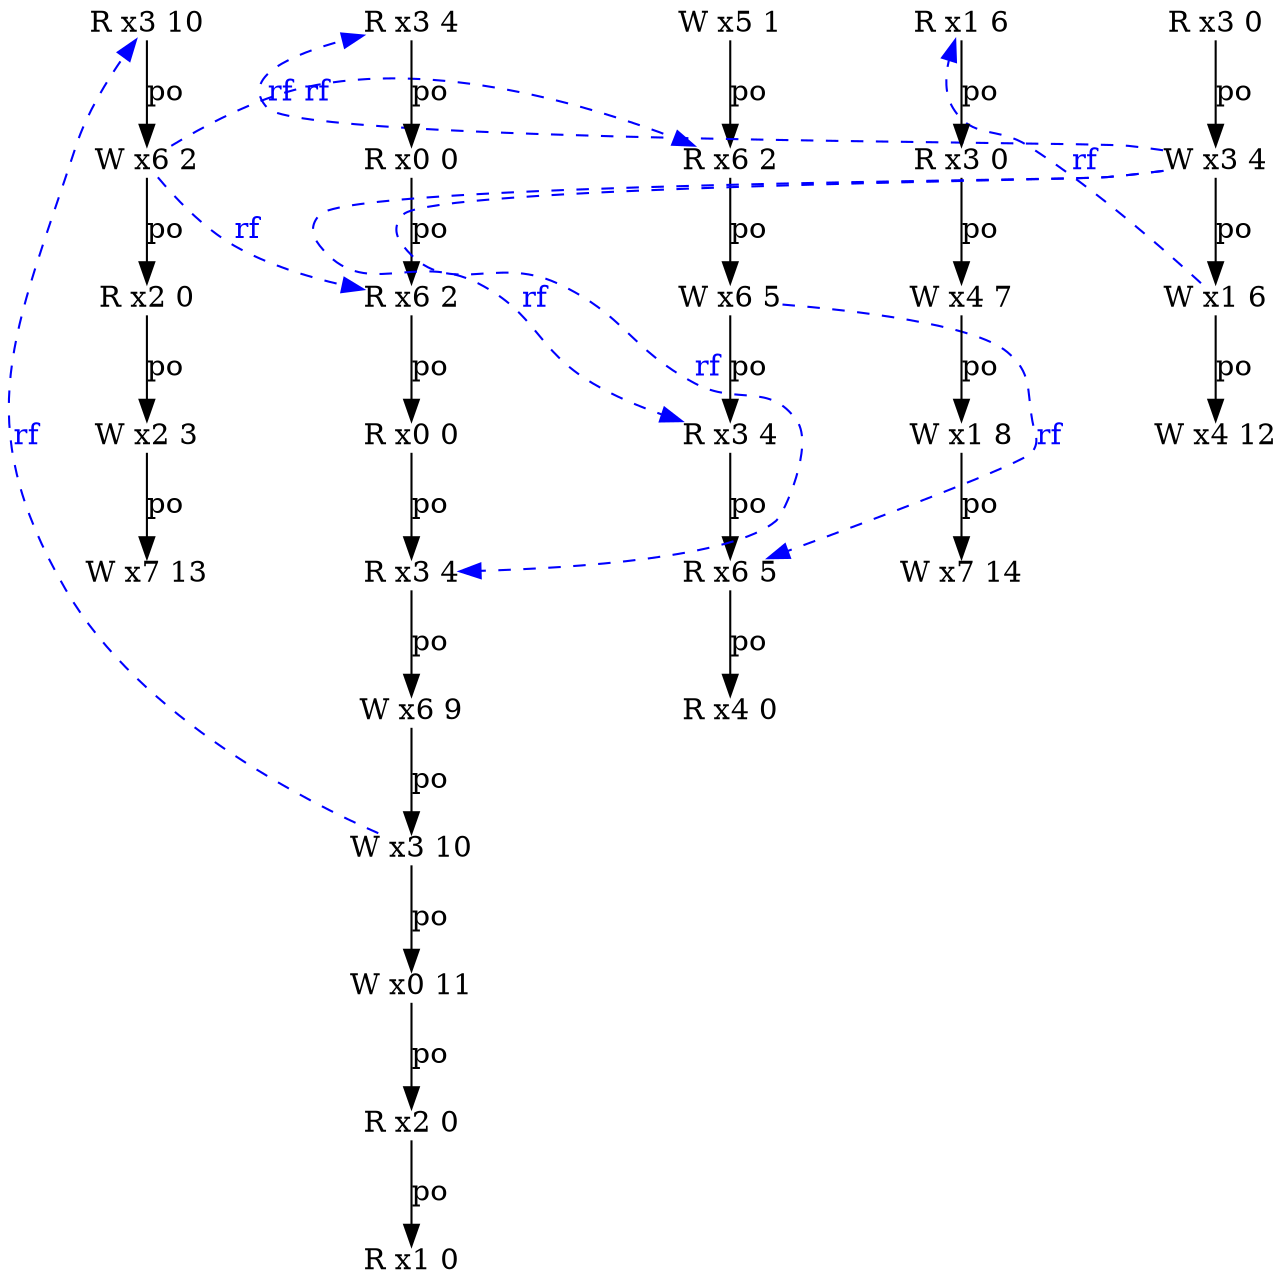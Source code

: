 digraph g {
  n4_2 [type=W,loc=6,th=4,idx=2,label="W x6 5",pos="4,-2!",shape=plain];
  n1_1 [type=W,loc=6,th=1,idx=1,label="W x6 2",pos="1,-1!",shape=plain];
  n3_3 [type=W,loc=4,th=3,idx=3,label="W x4 12",pos="3,-3!",shape=plain];
  n2_3 [type=W,loc=1,th=2,idx=3,label="W x1 8",pos="2,-3!",shape=plain];
  n4_1 [type=R,loc=6,th=4,idx=1,label="R x6 2",pos="4,-1!",shape=plain];
  n4_3 [type=R,loc=3,th=4,idx=3,label="R x3 4",pos="4,-3!",shape=plain];
  n2_4 [type=W,loc=7,th=2,idx=4,label="W x7 14",pos="2,-4!",shape=plain];
  n4_4 [type=R,loc=6,th=4,idx=4,label="R x6 5",pos="4,-4!",shape=plain];
  n0_5 [type=W,loc=6,th=0,idx=5,label="W x6 9",pos="0,-5!",shape=plain];
  n0_3 [type=R,loc=0,th=0,idx=3,label="R x0 0",pos="0,-3!",shape=plain];
  n4_5 [type=R,loc=4,th=4,idx=5,label="R x4 0",pos="4,-5!",shape=plain];
  n0_4 [type=R,loc=3,th=0,idx=4,label="R x3 4",pos="0,-4!",shape=plain];
  n0_8 [type=R,loc=2,th=0,idx=8,label="R x2 0",pos="0,-8!",shape=plain];
  n1_4 [type=W,loc=7,th=1,idx=4,label="W x7 13",pos="1,-4!",shape=plain];
  n0_6 [type=W,loc=3,th=0,idx=6,label="W x3 10",pos="0,-6!",shape=plain];
  n1_2 [type=R,loc=2,th=1,idx=2,label="R x2 0",pos="1,-2!",shape=plain];
  n0_7 [type=W,loc=0,th=0,idx=7,label="W x0 11",pos="0,-7!",shape=plain];
  n4_0 [type=W,loc=5,th=4,idx=0,label="W x5 1",pos="4,0!",shape=plain];
  n2_2 [type=W,loc=4,th=2,idx=2,label="W x4 7",pos="2,-2!",shape=plain];
  n2_1 [type=R,loc=3,th=2,idx=1,label="R x3 0",pos="2,-1!",shape=plain];
  n0_2 [type=R,loc=6,th=0,idx=2,label="R x6 2",pos="0,-2!",shape=plain];
  n3_2 [type=W,loc=1,th=3,idx=2,label="W x1 6",pos="3,-2!",shape=plain];
  n1_3 [type=W,loc=2,th=1,idx=3,label="W x2 3",pos="1,-3!",shape=plain];
  n0_1 [type=R,loc=0,th=0,idx=1,label="R x0 0",pos="0,-1!",shape=plain];
  n3_0 [type=R,loc=3,th=3,idx=0,label="R x3 0",pos="3,0!",shape=plain];
  n3_1 [type=W,loc=3,th=3,idx=1,label="W x3 4",pos="3,-1!",shape=plain];
  n0_0 [type=R,loc=3,th=0,idx=0,label="R x3 4",pos="0,0!",shape=plain];
  n0_9 [type=R,loc=1,th=0,idx=9,label="R x1 0",pos="0,-9!",shape=plain];
  n1_0 [type=R,loc=3,th=1,idx=0,label="R x3 10",pos="1,0!",shape=plain];
  n2_0 [type=R,loc=1,th=2,idx=0,label="R x1 6",pos="2,0!",shape=plain];
  n2_2 -> n2_3 [label="po"];
  n3_0 -> n3_1 [label="po"];
  n0_1 -> n0_2 [label="po"];
  n1_2 -> n1_3 [label="po"];
  n4_2 -> n4_3 [label="po"];
  n1_1 -> n1_2 [label="po"];
  n2_1 -> n2_2 [label="po"];
  n0_7 -> n0_8 [label="po"];
  n0_4 -> n0_5 [label="po"];
  n4_3 -> n4_4 [label="po"];
  n2_0 -> n2_1 [label="po"];
  n0_5 -> n0_6 [label="po"];
  n1_3 -> n1_4 [label="po"];
  n0_6 -> n0_7 [label="po"];
  n3_2 -> n3_3 [label="po"];
  n0_0 -> n0_1 [label="po"];
  n2_3 -> n2_4 [label="po"];
  n0_3 -> n0_4 [label="po"];
  n1_0 -> n1_1 [label="po"];
  n4_0 -> n4_1 [label="po"];
  n4_1 -> n4_2 [label="po"];
  n4_4 -> n4_5 [label="po"];
  n0_8 -> n0_9 [label="po"];
  n0_2 -> n0_3 [label="po"];
  n3_1 -> n3_2 [label="po"];
  n0_6 -> n1_0 [from_th=0,to_th=1,from_idx=6,to_idx=0,constraint=false,style=dashed,label="rf",fontcolor=blue,color=blue];
  n3_1 -> n4_3 [from_th=3,to_th=4,from_idx=1,to_idx=3,constraint=false,style=dashed,label="rf",fontcolor=blue,color=blue];
  n3_1 -> n0_0 [from_th=3,to_th=0,from_idx=1,to_idx=0,constraint=false,style=dashed,label="rf",fontcolor=blue,color=blue];
  n1_1 -> n4_1 [from_th=1,to_th=4,from_idx=1,to_idx=1,constraint=false,style=dashed,label="rf",fontcolor=blue,color=blue];
  n1_1 -> n0_2 [from_th=1,to_th=0,from_idx=1,to_idx=2,constraint=false,style=dashed,label="rf",fontcolor=blue,color=blue];
  n3_2 -> n2_0 [from_th=3,to_th=2,from_idx=2,to_idx=0,constraint=false,style=dashed,label="rf",fontcolor=blue,color=blue];
  n3_1 -> n0_4 [from_th=3,to_th=0,from_idx=1,to_idx=4,constraint=false,style=dashed,label="rf",fontcolor=blue,color=blue];
  n4_2 -> n4_4 [from_th=4,to_th=4,from_idx=2,to_idx=4,constraint=false,style=dashed,label="rf",fontcolor=blue,color=blue];
}
